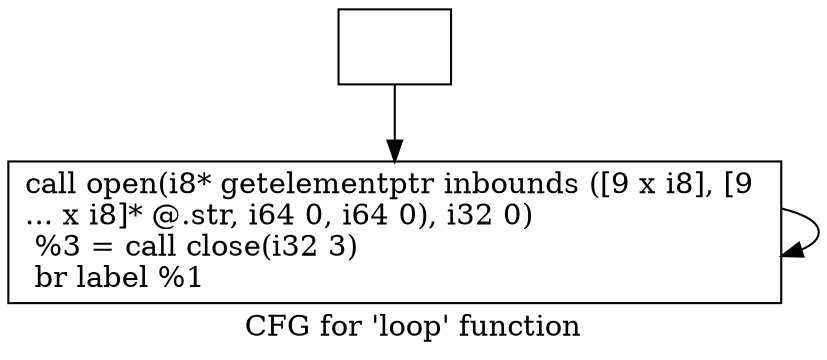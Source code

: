 digraph "CFG for 'loop' function" {
	label="CFG for 'loop' function";

	Node0x2373410 [shape=record,label="{}"];
	Node0x2373410 -> Node0x23734a0;
	Node0x23734a0 [shape=record,label="{call open(i8* getelementptr inbounds ([9 x i8], [9 \l... x i8]* @.str, i64 0, i64 0), i32 0) \l  %3 = call close(i32 3) \l  br label %1 \l}"];
	Node0x23734a0 -> Node0x23734a0;
}
